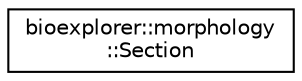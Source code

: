 digraph "Graphical Class Hierarchy"
{
 // LATEX_PDF_SIZE
  edge [fontname="Helvetica",fontsize="10",labelfontname="Helvetica",labelfontsize="10"];
  node [fontname="Helvetica",fontsize="10",shape=record];
  rankdir="LR";
  Node0 [label="bioexplorer::morphology\l::Section",height=0.2,width=0.4,color="black", fillcolor="white", style="filled",URL="$d4/d08/structbioexplorer_1_1morphology_1_1Section.html",tooltip=" "];
}
